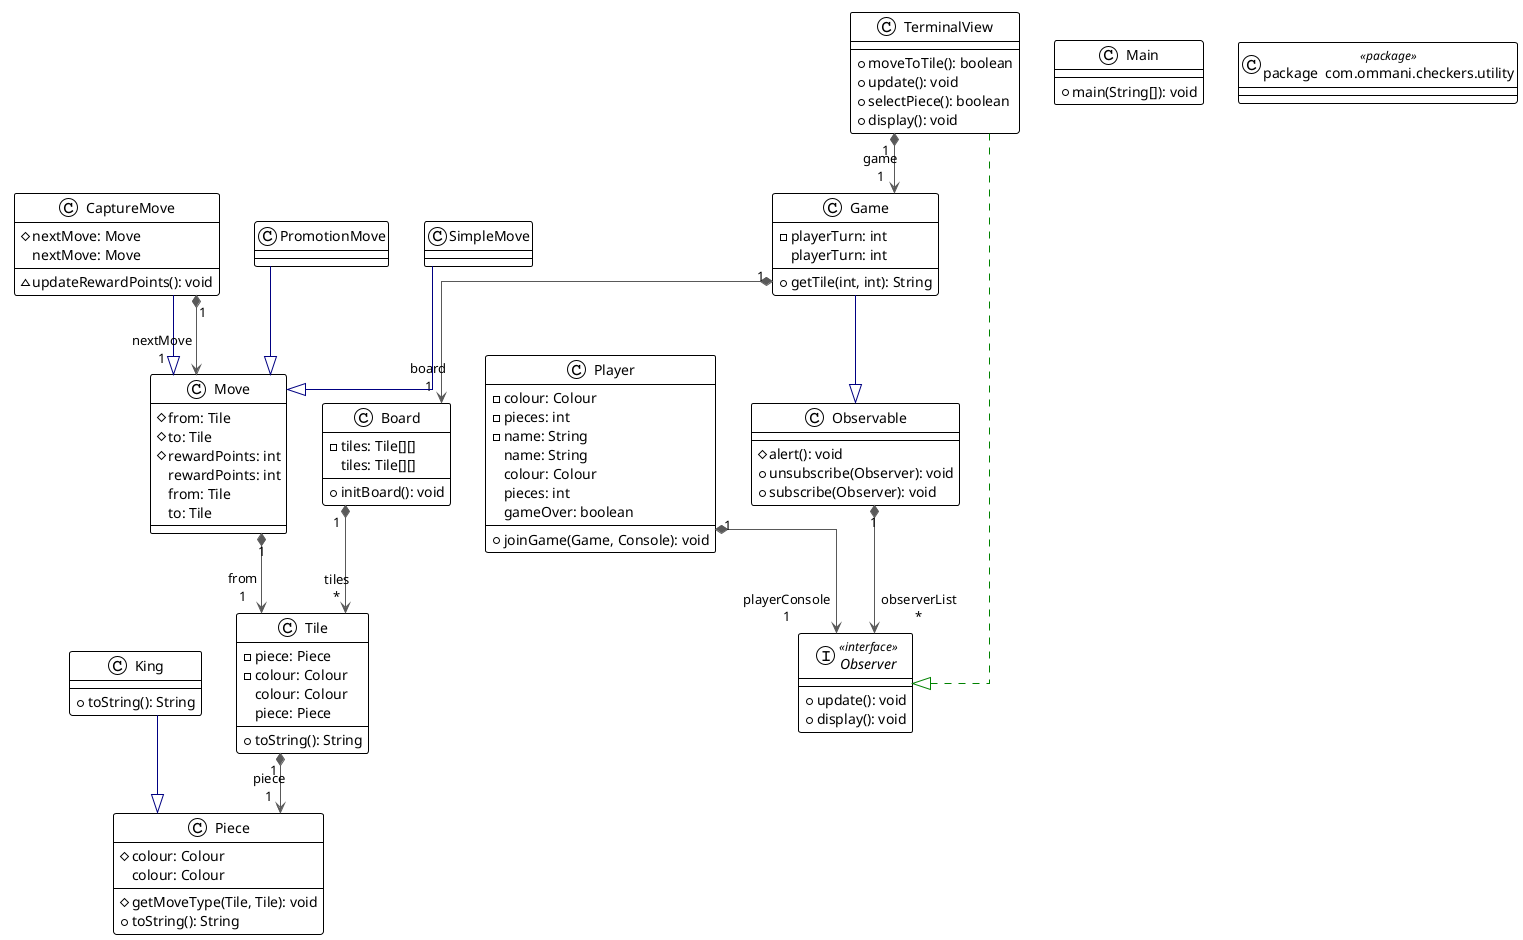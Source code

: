 @startuml

!theme plain
top to bottom direction
skinparam linetype ortho

class Board {
  - tiles: Tile[][]
  + initBoard(): void
   tiles: Tile[][]
}
class CaptureMove {
  # nextMove: Move
  ~ updateRewardPoints(): void
   nextMove: Move
}
class Game {
  - playerTurn: int
  + getTile(int, int): String
   playerTurn: int
}
class King {
  + toString(): String
}
class Main {
  + main(String[]): void
}
class Move {
  # from: Tile
  # to: Tile
  # rewardPoints: int
   rewardPoints: int
   from: Tile
   to: Tile
}
class Observable {
  # alert(): void
  + unsubscribe(Observer): void
  + subscribe(Observer): void
}
interface Observer << interface >> {
  + update(): void
  + display(): void
}
class Piece {
  # colour: Colour
  # getMoveType(Tile, Tile): void
  + toString(): String
   colour: Colour
}
class Player {
  - colour: Colour
  - pieces: int
  - name: String
  + joinGame(Game, Console): void
   name: String
   colour: Colour
   pieces: int
   gameOver: boolean
}
class PromotionMove
class SimpleMove
class TerminalView {
  + moveToTile(): boolean
  + update(): void
  + selectPiece(): boolean
  + display(): void
}
class Tile {
  - piece: Piece
  - colour: Colour
  + toString(): String
   colour: Colour
   piece: Piece
}
class node14 as "package  com.ommani.checkers.utility" << package >>

Board         "1" *-[#595959,plain]-> "tiles\n*" Tile          
CaptureMove    -[#000082,plain]-^  Move          
CaptureMove   "1" *-[#595959,plain]-> "nextMove\n1" Move          
Game          "1" *-[#595959,plain]-> "board\n1" Board         
Game           -[#000082,plain]-^  Observable    
King           -[#000082,plain]-^  Piece         
Move          "1" *-[#595959,plain]-> "from\n1" Tile          
Observable    "1" *-[#595959,plain]-> "observerList\n*" Observer      
Player        "1" *-[#595959,plain]-> "playerConsole\n1" Observer      
PromotionMove  -[#000082,plain]-^  Move          
SimpleMove     -[#000082,plain]-^  Move          
TerminalView  "1" *-[#595959,plain]-> "game\n1" Game          
TerminalView   -[#008200,dashed]-^  Observer      
Tile          "1" *-[#595959,plain]-> "piece\n1" Piece         
@enduml
